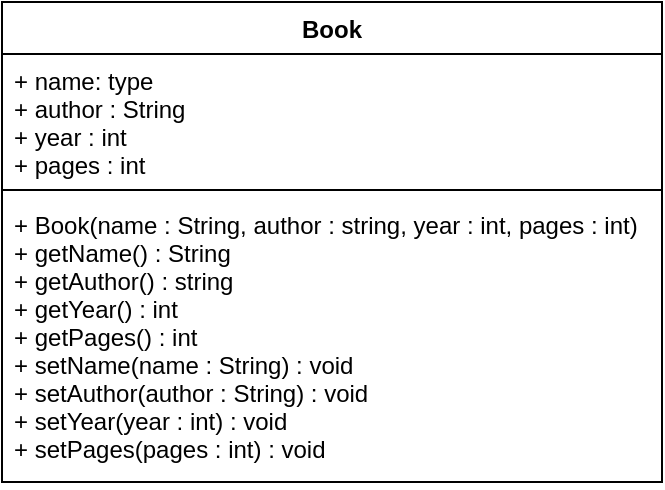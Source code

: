 <mxfile version="13.7.3" type="device"><diagram id="Y0hdWCbTVw9Ezjl9jWOL" name="Page-1"><mxGraphModel dx="2346" dy="877" grid="1" gridSize="10" guides="1" tooltips="1" connect="1" arrows="1" fold="1" page="1" pageScale="1" pageWidth="850" pageHeight="1100" math="0" shadow="0"><root><mxCell id="0"/><mxCell id="1" parent="0"/><mxCell id="yecKRbf6-WT7V7a7nwPO-1" value="Book" style="swimlane;fontStyle=1;align=center;verticalAlign=top;childLayout=stackLayout;horizontal=1;startSize=26;horizontalStack=0;resizeParent=1;resizeParentMax=0;resizeLast=0;collapsible=1;marginBottom=0;" vertex="1" parent="1"><mxGeometry x="340" y="520" width="330" height="240" as="geometry"/></mxCell><mxCell id="yecKRbf6-WT7V7a7nwPO-2" value="+ name: type&#10;+ author : String&#10;+ year : int&#10;+ pages : int" style="text;strokeColor=none;fillColor=none;align=left;verticalAlign=top;spacingLeft=4;spacingRight=4;overflow=hidden;rotatable=0;points=[[0,0.5],[1,0.5]];portConstraint=eastwest;" vertex="1" parent="yecKRbf6-WT7V7a7nwPO-1"><mxGeometry y="26" width="330" height="64" as="geometry"/></mxCell><mxCell id="yecKRbf6-WT7V7a7nwPO-3" value="" style="line;strokeWidth=1;fillColor=none;align=left;verticalAlign=middle;spacingTop=-1;spacingLeft=3;spacingRight=3;rotatable=0;labelPosition=right;points=[];portConstraint=eastwest;" vertex="1" parent="yecKRbf6-WT7V7a7nwPO-1"><mxGeometry y="90" width="330" height="8" as="geometry"/></mxCell><mxCell id="yecKRbf6-WT7V7a7nwPO-4" value="+ Book(name : String, author : string, year : int, pages : int)&#10;+ getName() : String&#10;+ getAuthor() : string&#10;+ getYear() : int&#10;+ getPages() : int&#10;+ setName(name : String) : void&#10;+ setAuthor(author : String) : void&#10;+ setYear(year : int) : void&#10;+ setPages(pages : int) : void" style="text;strokeColor=none;fillColor=none;align=left;verticalAlign=top;spacingLeft=4;spacingRight=4;overflow=hidden;rotatable=0;points=[[0,0.5],[1,0.5]];portConstraint=eastwest;" vertex="1" parent="yecKRbf6-WT7V7a7nwPO-1"><mxGeometry y="98" width="330" height="142" as="geometry"/></mxCell></root></mxGraphModel></diagram></mxfile>